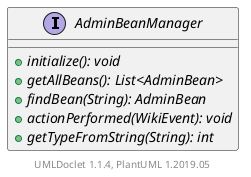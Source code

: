 @startuml

    interface AdminBeanManager [[AdminBeanManager.html]] {
        {abstract} +initialize(): void
        {abstract} +getAllBeans(): List<AdminBean>
        {abstract} +findBean(String): AdminBean
        {abstract} +actionPerformed(WikiEvent): void
        {abstract} +getTypeFromString(String): int
    }


    center footer UMLDoclet 1.1.4, PlantUML 1.2019.05
@enduml
